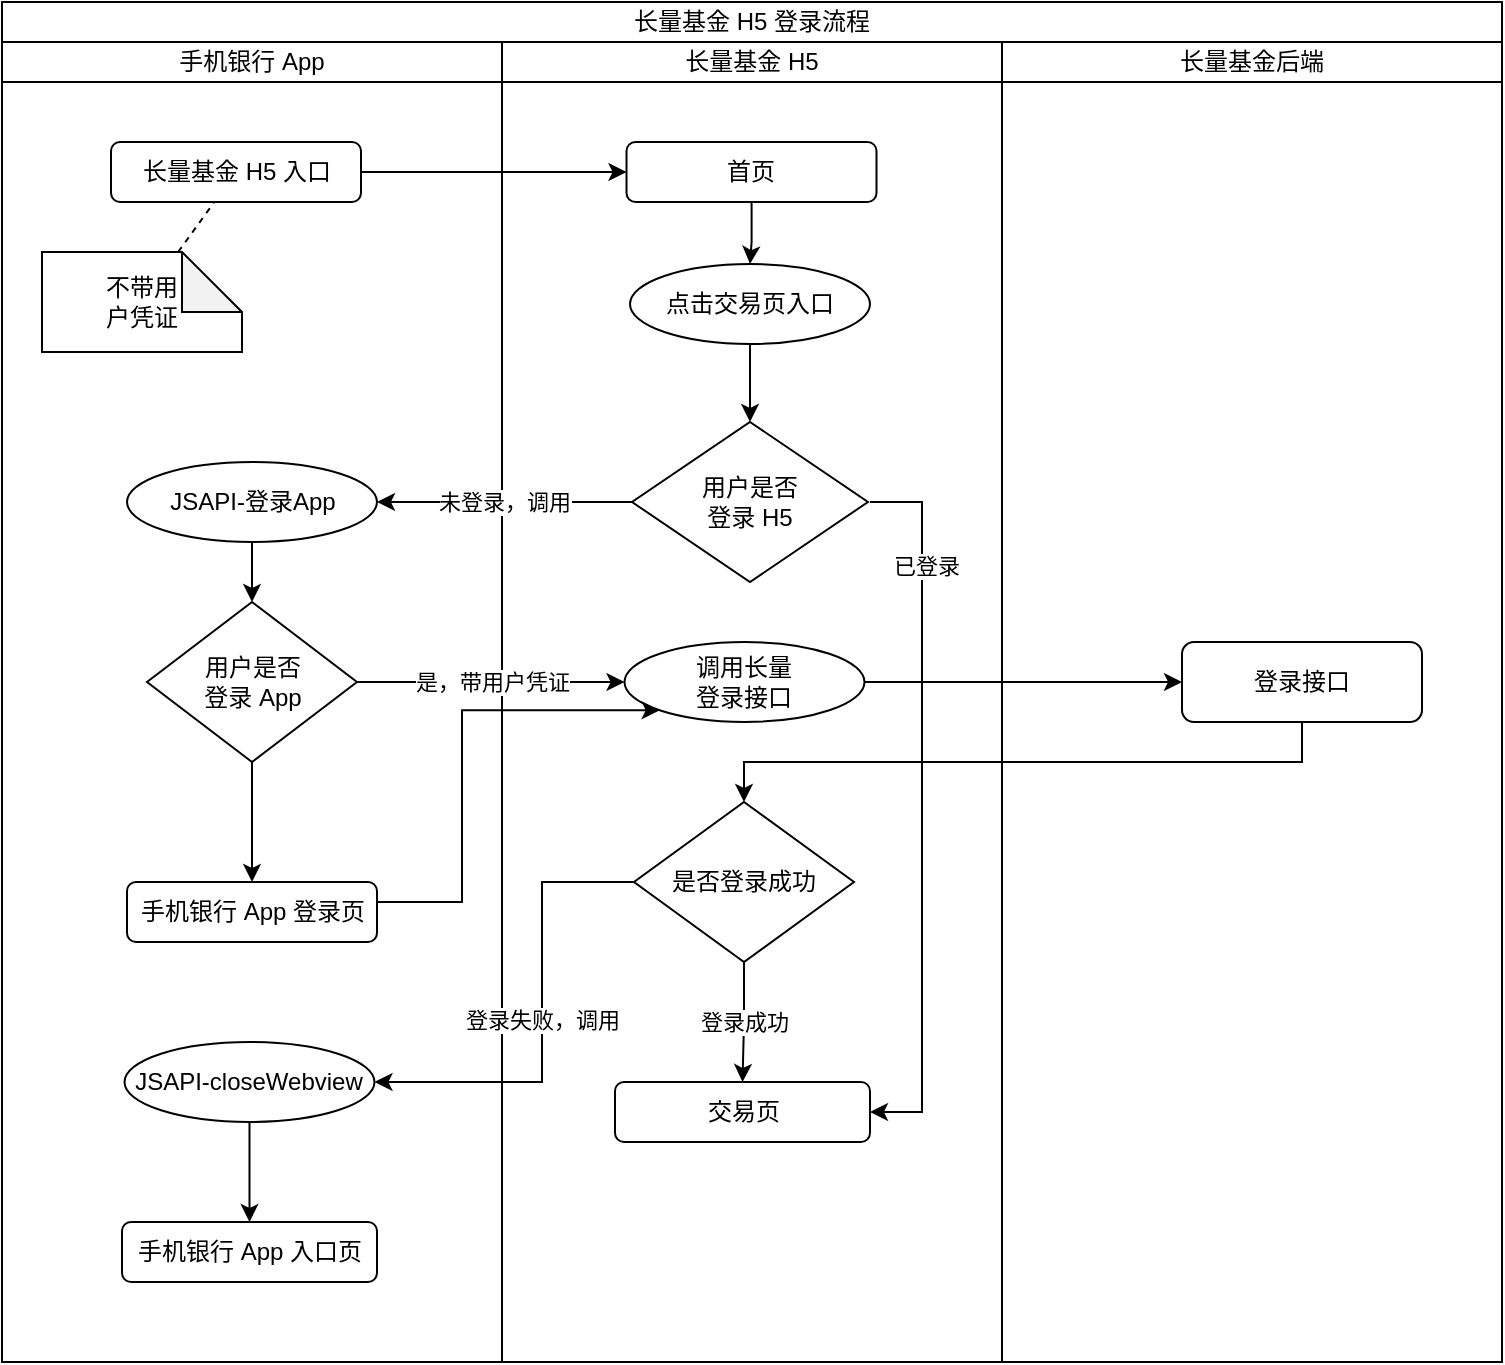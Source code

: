 <mxfile version="21.1.8" type="github">
  <diagram name="Page-1" id="0783ab3e-0a74-02c8-0abd-f7b4e66b4bec">
    <mxGraphModel dx="2049" dy="1110" grid="1" gridSize="10" guides="1" tooltips="1" connect="1" arrows="1" fold="1" page="1" pageScale="1" pageWidth="827" pageHeight="1169" background="none" math="0" shadow="0">
      <root>
        <mxCell id="0" />
        <mxCell id="1" parent="0" />
        <mxCell id="qBZ2SDUeg2U-6hjJz0xa-1" value="" style="rounded=0;whiteSpace=wrap;html=1;" vertex="1" parent="1">
          <mxGeometry x="39" y="80" width="750" height="680" as="geometry" />
        </mxCell>
        <mxCell id="qBZ2SDUeg2U-6hjJz0xa-2" value="长量基金 H5 登录流程" style="rounded=0;whiteSpace=wrap;html=1;imageWidth=24;" vertex="1" parent="1">
          <mxGeometry x="39" y="80" width="750" height="20" as="geometry" />
        </mxCell>
        <mxCell id="qBZ2SDUeg2U-6hjJz0xa-3" value="" style="rounded=0;whiteSpace=wrap;html=1;" vertex="1" parent="1">
          <mxGeometry x="39" y="120" width="250" height="640" as="geometry" />
        </mxCell>
        <mxCell id="qBZ2SDUeg2U-6hjJz0xa-4" value="" style="rounded=0;whiteSpace=wrap;html=1;" vertex="1" parent="1">
          <mxGeometry x="289" y="120" width="250" height="640" as="geometry" />
        </mxCell>
        <mxCell id="qBZ2SDUeg2U-6hjJz0xa-5" value="" style="rounded=0;whiteSpace=wrap;html=1;" vertex="1" parent="1">
          <mxGeometry x="539" y="120" width="250" height="640" as="geometry" />
        </mxCell>
        <mxCell id="qBZ2SDUeg2U-6hjJz0xa-6" value="手机银行 App" style="rounded=0;whiteSpace=wrap;html=1;" vertex="1" parent="1">
          <mxGeometry x="39" y="100" width="250" height="20" as="geometry" />
        </mxCell>
        <mxCell id="qBZ2SDUeg2U-6hjJz0xa-8" value="长量基金后端" style="rounded=0;whiteSpace=wrap;html=1;" vertex="1" parent="1">
          <mxGeometry x="539" y="100" width="250" height="20" as="geometry" />
        </mxCell>
        <mxCell id="qBZ2SDUeg2U-6hjJz0xa-9" value="长量基金 H5" style="rounded=0;whiteSpace=wrap;html=1;" vertex="1" parent="1">
          <mxGeometry x="289" y="100" width="250" height="20" as="geometry" />
        </mxCell>
        <mxCell id="qBZ2SDUeg2U-6hjJz0xa-20" style="edgeStyle=orthogonalEdgeStyle;rounded=0;orthogonalLoop=1;jettySize=auto;html=1;exitX=1;exitY=0.5;exitDx=0;exitDy=0;entryX=0;entryY=0.5;entryDx=0;entryDy=0;" edge="1" parent="1" source="qBZ2SDUeg2U-6hjJz0xa-11" target="qBZ2SDUeg2U-6hjJz0xa-18">
          <mxGeometry relative="1" as="geometry" />
        </mxCell>
        <mxCell id="qBZ2SDUeg2U-6hjJz0xa-11" value="长量基金 H5 入口" style="rounded=1;whiteSpace=wrap;html=1;" vertex="1" parent="1">
          <mxGeometry x="93.5" y="150" width="125" height="30" as="geometry" />
        </mxCell>
        <mxCell id="qBZ2SDUeg2U-6hjJz0xa-14" value="不带用&lt;br&gt;户凭证" style="shape=note;whiteSpace=wrap;html=1;backgroundOutline=1;darkOpacity=0.05;" vertex="1" parent="1">
          <mxGeometry x="59" y="205" width="100" height="50" as="geometry" />
        </mxCell>
        <mxCell id="qBZ2SDUeg2U-6hjJz0xa-84" style="edgeStyle=orthogonalEdgeStyle;rounded=0;orthogonalLoop=1;jettySize=auto;html=1;" edge="1" parent="1" source="qBZ2SDUeg2U-6hjJz0xa-18" target="qBZ2SDUeg2U-6hjJz0xa-83">
          <mxGeometry relative="1" as="geometry" />
        </mxCell>
        <mxCell id="qBZ2SDUeg2U-6hjJz0xa-18" value="首页" style="rounded=1;whiteSpace=wrap;html=1;" vertex="1" parent="1">
          <mxGeometry x="351.25" y="150" width="125" height="30" as="geometry" />
        </mxCell>
        <mxCell id="qBZ2SDUeg2U-6hjJz0xa-22" value="交易页" style="rounded=1;whiteSpace=wrap;html=1;" vertex="1" parent="1">
          <mxGeometry x="345.5" y="620" width="127.5" height="30" as="geometry" />
        </mxCell>
        <mxCell id="qBZ2SDUeg2U-6hjJz0xa-35" style="edgeStyle=orthogonalEdgeStyle;rounded=0;orthogonalLoop=1;jettySize=auto;html=1;exitX=0.5;exitY=1;exitDx=0;exitDy=0;entryX=0.5;entryY=0;entryDx=0;entryDy=0;" edge="1" parent="1" source="qBZ2SDUeg2U-6hjJz0xa-33" target="qBZ2SDUeg2U-6hjJz0xa-34">
          <mxGeometry relative="1" as="geometry" />
        </mxCell>
        <mxCell id="qBZ2SDUeg2U-6hjJz0xa-33" value="JSAPI-登录App" style="ellipse;whiteSpace=wrap;html=1;" vertex="1" parent="1">
          <mxGeometry x="101.5" y="310" width="125" height="40" as="geometry" />
        </mxCell>
        <mxCell id="qBZ2SDUeg2U-6hjJz0xa-53" value="是，带用户凭证" style="edgeStyle=orthogonalEdgeStyle;rounded=0;orthogonalLoop=1;jettySize=auto;html=1;" edge="1" parent="1" source="qBZ2SDUeg2U-6hjJz0xa-34" target="qBZ2SDUeg2U-6hjJz0xa-54">
          <mxGeometry relative="1" as="geometry">
            <mxPoint x="346" y="420" as="targetPoint" />
          </mxGeometry>
        </mxCell>
        <mxCell id="qBZ2SDUeg2U-6hjJz0xa-64" style="edgeStyle=orthogonalEdgeStyle;rounded=0;orthogonalLoop=1;jettySize=auto;html=1;entryX=0.5;entryY=0;entryDx=0;entryDy=0;" edge="1" parent="1" source="qBZ2SDUeg2U-6hjJz0xa-34" target="qBZ2SDUeg2U-6hjJz0xa-63">
          <mxGeometry relative="1" as="geometry" />
        </mxCell>
        <mxCell id="qBZ2SDUeg2U-6hjJz0xa-34" value="用户是否&lt;br&gt;登录 App" style="rhombus;whiteSpace=wrap;html=1;" vertex="1" parent="1">
          <mxGeometry x="111.5" y="380" width="105" height="80" as="geometry" />
        </mxCell>
        <mxCell id="qBZ2SDUeg2U-6hjJz0xa-36" style="edgeStyle=orthogonalEdgeStyle;rounded=0;orthogonalLoop=1;jettySize=auto;html=1;exitX=0.5;exitY=1;exitDx=0;exitDy=0;" edge="1" parent="1" source="qBZ2SDUeg2U-6hjJz0xa-34" target="qBZ2SDUeg2U-6hjJz0xa-34">
          <mxGeometry relative="1" as="geometry" />
        </mxCell>
        <mxCell id="qBZ2SDUeg2U-6hjJz0xa-46" style="edgeStyle=orthogonalEdgeStyle;orthogonalLoop=1;jettySize=auto;html=1;entryX=1;entryY=0.5;entryDx=0;entryDy=0;rounded=0;" edge="1" parent="1">
          <mxGeometry relative="1" as="geometry">
            <mxPoint x="473" y="330" as="sourcePoint" />
            <mxPoint x="473" y="635" as="targetPoint" />
            <Array as="points">
              <mxPoint x="499" y="330" />
              <mxPoint x="499" y="635" />
            </Array>
          </mxGeometry>
        </mxCell>
        <mxCell id="qBZ2SDUeg2U-6hjJz0xa-49" value="已登录" style="edgeLabel;html=1;align=center;verticalAlign=middle;resizable=0;points=[];" vertex="1" connectable="0" parent="qBZ2SDUeg2U-6hjJz0xa-46">
          <mxGeometry x="-0.144" y="2" relative="1" as="geometry">
            <mxPoint y="-95" as="offset" />
          </mxGeometry>
        </mxCell>
        <mxCell id="qBZ2SDUeg2U-6hjJz0xa-50" value="未登录，调用" style="edgeStyle=orthogonalEdgeStyle;rounded=0;orthogonalLoop=1;jettySize=auto;html=1;" edge="1" parent="1" source="qBZ2SDUeg2U-6hjJz0xa-38" target="qBZ2SDUeg2U-6hjJz0xa-33">
          <mxGeometry relative="1" as="geometry" />
        </mxCell>
        <mxCell id="qBZ2SDUeg2U-6hjJz0xa-38" value="用户是否&lt;br&gt;登录 H5" style="rhombus;whiteSpace=wrap;html=1;" vertex="1" parent="1">
          <mxGeometry x="354" y="290" width="118" height="80" as="geometry" />
        </mxCell>
        <mxCell id="qBZ2SDUeg2U-6hjJz0xa-69" style="edgeStyle=orthogonalEdgeStyle;rounded=0;orthogonalLoop=1;jettySize=auto;html=1;" edge="1" parent="1" source="qBZ2SDUeg2U-6hjJz0xa-54" target="qBZ2SDUeg2U-6hjJz0xa-56">
          <mxGeometry relative="1" as="geometry" />
        </mxCell>
        <mxCell id="qBZ2SDUeg2U-6hjJz0xa-54" value="调用长量&lt;br&gt;登录接口" style="ellipse;whiteSpace=wrap;html=1;" vertex="1" parent="1">
          <mxGeometry x="350.25" y="400" width="120" height="40" as="geometry" />
        </mxCell>
        <mxCell id="qBZ2SDUeg2U-6hjJz0xa-73" style="edgeStyle=orthogonalEdgeStyle;rounded=0;orthogonalLoop=1;jettySize=auto;html=1;" edge="1" parent="1" source="qBZ2SDUeg2U-6hjJz0xa-56" target="qBZ2SDUeg2U-6hjJz0xa-72">
          <mxGeometry relative="1" as="geometry">
            <Array as="points">
              <mxPoint x="689" y="460" />
              <mxPoint x="410" y="460" />
            </Array>
          </mxGeometry>
        </mxCell>
        <mxCell id="qBZ2SDUeg2U-6hjJz0xa-56" value="登录接口" style="rounded=1;whiteSpace=wrap;html=1;" vertex="1" parent="1">
          <mxGeometry x="629" y="400" width="120" height="40" as="geometry" />
        </mxCell>
        <mxCell id="qBZ2SDUeg2U-6hjJz0xa-65" style="edgeStyle=orthogonalEdgeStyle;rounded=0;orthogonalLoop=1;jettySize=auto;html=1;entryX=0;entryY=1;entryDx=0;entryDy=0;" edge="1" parent="1" source="qBZ2SDUeg2U-6hjJz0xa-63" target="qBZ2SDUeg2U-6hjJz0xa-54">
          <mxGeometry relative="1" as="geometry">
            <Array as="points">
              <mxPoint x="269" y="530" />
              <mxPoint x="269" y="434" />
            </Array>
          </mxGeometry>
        </mxCell>
        <mxCell id="qBZ2SDUeg2U-6hjJz0xa-63" value="手机银行 App 登录页" style="rounded=1;whiteSpace=wrap;html=1;" vertex="1" parent="1">
          <mxGeometry x="101.5" y="520" width="125" height="30" as="geometry" />
        </mxCell>
        <mxCell id="qBZ2SDUeg2U-6hjJz0xa-76" value="登录成功" style="edgeStyle=orthogonalEdgeStyle;rounded=0;orthogonalLoop=1;jettySize=auto;html=1;" edge="1" parent="1" source="qBZ2SDUeg2U-6hjJz0xa-72" target="qBZ2SDUeg2U-6hjJz0xa-22">
          <mxGeometry relative="1" as="geometry" />
        </mxCell>
        <mxCell id="qBZ2SDUeg2U-6hjJz0xa-81" value="登录失败，调用" style="edgeStyle=orthogonalEdgeStyle;rounded=0;orthogonalLoop=1;jettySize=auto;html=1;entryX=1;entryY=0.5;entryDx=0;entryDy=0;" edge="1" parent="1" source="qBZ2SDUeg2U-6hjJz0xa-72" target="qBZ2SDUeg2U-6hjJz0xa-79">
          <mxGeometry relative="1" as="geometry">
            <Array as="points">
              <mxPoint x="309" y="520" />
              <mxPoint x="309" y="620" />
            </Array>
          </mxGeometry>
        </mxCell>
        <mxCell id="qBZ2SDUeg2U-6hjJz0xa-72" value="是否登录成功" style="rhombus;whiteSpace=wrap;html=1;" vertex="1" parent="1">
          <mxGeometry x="355" y="480" width="110" height="80" as="geometry" />
        </mxCell>
        <mxCell id="qBZ2SDUeg2U-6hjJz0xa-77" value="手机银行 App 入口页" style="rounded=1;whiteSpace=wrap;html=1;" vertex="1" parent="1">
          <mxGeometry x="99" y="690" width="127.5" height="30" as="geometry" />
        </mxCell>
        <mxCell id="qBZ2SDUeg2U-6hjJz0xa-82" style="edgeStyle=orthogonalEdgeStyle;rounded=0;orthogonalLoop=1;jettySize=auto;html=1;entryX=0.5;entryY=0;entryDx=0;entryDy=0;" edge="1" parent="1" source="qBZ2SDUeg2U-6hjJz0xa-79" target="qBZ2SDUeg2U-6hjJz0xa-77">
          <mxGeometry relative="1" as="geometry" />
        </mxCell>
        <mxCell id="qBZ2SDUeg2U-6hjJz0xa-79" value="JSAPI-closeWebview" style="ellipse;whiteSpace=wrap;html=1;" vertex="1" parent="1">
          <mxGeometry x="100.25" y="600" width="125" height="40" as="geometry" />
        </mxCell>
        <mxCell id="qBZ2SDUeg2U-6hjJz0xa-85" style="edgeStyle=orthogonalEdgeStyle;rounded=0;orthogonalLoop=1;jettySize=auto;html=1;" edge="1" parent="1" source="qBZ2SDUeg2U-6hjJz0xa-83" target="qBZ2SDUeg2U-6hjJz0xa-38">
          <mxGeometry relative="1" as="geometry" />
        </mxCell>
        <mxCell id="qBZ2SDUeg2U-6hjJz0xa-83" value="点击交易页入口" style="ellipse;whiteSpace=wrap;html=1;" vertex="1" parent="1">
          <mxGeometry x="353" y="211" width="120" height="40" as="geometry" />
        </mxCell>
        <mxCell id="qBZ2SDUeg2U-6hjJz0xa-87" value="" style="endArrow=none;dashed=1;html=1;rounded=0;" edge="1" parent="1" source="qBZ2SDUeg2U-6hjJz0xa-14" target="qBZ2SDUeg2U-6hjJz0xa-11">
          <mxGeometry width="50" height="50" relative="1" as="geometry">
            <mxPoint x="99" y="210" as="sourcePoint" />
            <mxPoint x="149" y="160" as="targetPoint" />
          </mxGeometry>
        </mxCell>
      </root>
    </mxGraphModel>
  </diagram>
</mxfile>
